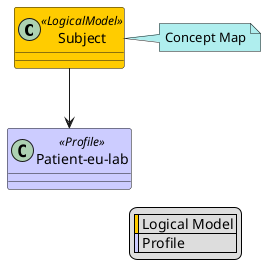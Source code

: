 @startuml
skinparam class {
    BackgroundColor<<LogicalModel>> #FFCC00
    BackgroundColor<<Profile>> #CCCCFF
}
skinparam linetype ortho
legend right
  | <#FFCC00> | Logical Model |
  | <#CCCCFF> | Profile |
endlegend
class "Subject" <<LogicalModel>> [[StructureDefinition-Subject.html]]
note right #PaleTurquoise [[ConceptMap-subject2FHIR-eu-lab.html]]
Concept Map
endnote
class "Patient-eu-lab" <<Profile>> [[StructureDefinition-Patient-eu-lab.html]]
"Subject" --> "Patient-eu-lab"
@enduml